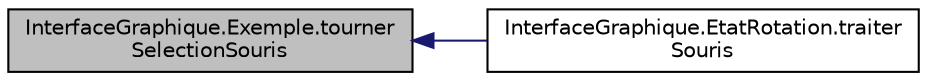 digraph "InterfaceGraphique.Exemple.tournerSelectionSouris"
{
  edge [fontname="Helvetica",fontsize="10",labelfontname="Helvetica",labelfontsize="10"];
  node [fontname="Helvetica",fontsize="10",shape=record];
  rankdir="LR";
  Node1 [label="InterfaceGraphique.Exemple.tourner\lSelectionSouris",height=0.2,width=0.4,color="black", fillcolor="grey75", style="filled", fontcolor="black"];
  Node1 -> Node2 [dir="back",color="midnightblue",fontsize="10",style="solid",fontname="Helvetica"];
  Node2 [label="InterfaceGraphique.EtatRotation.traiter\lSouris",height=0.2,width=0.4,color="black", fillcolor="white", style="filled",URL="$d8/d53/class_interface_graphique_1_1_etat_rotation.html#a286f351046093fb70641363f5b7b5963",tooltip="Traiter le changement d&#39;état suite à une action du clavier. "];
}
